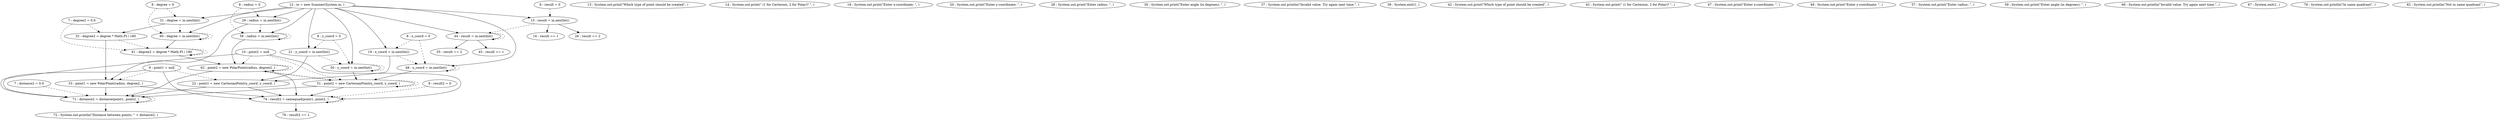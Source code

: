 digraph G {
"7 : degree2 = 0.0"
"7 : degree2 = 0.0" -> "61 : degree2 = degree * Math.PI / 180" [style=dashed]
"7 : degree2 = 0.0" -> "32 : degree2 = degree * Math.PI / 180" [style=dashed]
"7 : distance2 = 0.0"
"7 : distance2 = 0.0" -> "71 : distance2 = distance(point1, point2, )" [style=dashed]
"8 : degree = 0"
"8 : degree = 0" -> "60 : degree = in.nextInt()" [style=dashed]
"8 : degree = 0" -> "31 : degree = in.nextInt()" [style=dashed]
"8 : x_coord = 0"
"8 : x_coord = 0" -> "48 : x_coord = in.nextInt()" [style=dashed]
"8 : x_coord = 0" -> "19 : x_coord = in.nextInt()" [style=dashed]
"8 : y_coord = 0"
"8 : y_coord = 0" -> "21 : y_coord = in.nextInt()" [style=dashed]
"8 : y_coord = 0" -> "50 : y_coord = in.nextInt()" [style=dashed]
"8 : radius = 0"
"8 : radius = 0" -> "29 : radius = in.nextInt()" [style=dashed]
"8 : radius = 0" -> "58 : radius = in.nextInt()" [style=dashed]
"8 : result = 0"
"8 : result = 0" -> "15 : result = in.nextInt()" [style=dashed]
"8 : result2 = 0"
"8 : result2 = 0" -> "74 : result2 = samequad(point1, point2, )" [style=dashed]
"9 : point1 = null"
"9 : point1 = null" -> "71 : distance2 = distance(point1, point2, )"
"9 : point1 = null" -> "74 : result2 = samequad(point1, point2, )"
"9 : point1 = null" -> "33 : point1 = new PolarPoint(radius, degree2, )" [style=dashed]
"9 : point1 = null" -> "22 : point1 = new CartesianPoint(x_coord, y_coord, )" [style=dashed]
"10 : point2 = null"
"10 : point2 = null" -> "71 : distance2 = distance(point1, point2, )"
"10 : point2 = null" -> "74 : result2 = samequad(point1, point2, )"
"10 : point2 = null" -> "62 : point2 = new PolarPoint(radius, degree2, )" [style=dashed]
"10 : point2 = null" -> "51 : point2 = new CartesianPoint(x_coord, y_coord, )" [style=dashed]
"12 : in = new Scanner(System.in, )"
"12 : in = new Scanner(System.in, )" -> "21 : y_coord = in.nextInt()"
"12 : in = new Scanner(System.in, )" -> "29 : radius = in.nextInt()"
"12 : in = new Scanner(System.in, )" -> "48 : x_coord = in.nextInt()"
"12 : in = new Scanner(System.in, )" -> "50 : y_coord = in.nextInt()"
"12 : in = new Scanner(System.in, )" -> "19 : x_coord = in.nextInt()"
"12 : in = new Scanner(System.in, )" -> "44 : result = in.nextInt()"
"12 : in = new Scanner(System.in, )" -> "60 : degree = in.nextInt()"
"12 : in = new Scanner(System.in, )" -> "31 : degree = in.nextInt()"
"12 : in = new Scanner(System.in, )" -> "58 : radius = in.nextInt()"
"12 : in = new Scanner(System.in, )" -> "15 : result = in.nextInt()"
"13 : System.out.print(\"Which type of point should be created\", )"
"14 : System.out.print(\" (1 for Cartesion, 2 for Polar)? \", )"
"15 : result = in.nextInt()"
"15 : result = in.nextInt()" -> "16 : result == 1"
"15 : result = in.nextInt()" -> "26 : result == 2"
"15 : result = in.nextInt()" -> "44 : result = in.nextInt()" [style=dashed]
"16 : result == 1"
"18 : System.out.print(\"Enter x-coordinate: \", )"
"19 : x_coord = in.nextInt()"
"19 : x_coord = in.nextInt()" -> "22 : point1 = new CartesianPoint(x_coord, y_coord, )"
"19 : x_coord = in.nextInt()" -> "48 : x_coord = in.nextInt()" [style=dashed]
"20 : System.out.print(\"Enter y-coordinate: \", )"
"21 : y_coord = in.nextInt()"
"21 : y_coord = in.nextInt()" -> "22 : point1 = new CartesianPoint(x_coord, y_coord, )"
"21 : y_coord = in.nextInt()" -> "50 : y_coord = in.nextInt()" [style=dashed]
"22 : point1 = new CartesianPoint(x_coord, y_coord, )"
"22 : point1 = new CartesianPoint(x_coord, y_coord, )" -> "71 : distance2 = distance(point1, point2, )"
"22 : point1 = new CartesianPoint(x_coord, y_coord, )" -> "74 : result2 = samequad(point1, point2, )"
"26 : result == 2"
"28 : System.out.print(\"Enter radius: \", )"
"29 : radius = in.nextInt()"
"29 : radius = in.nextInt()" -> "33 : point1 = new PolarPoint(radius, degree2, )"
"29 : radius = in.nextInt()" -> "58 : radius = in.nextInt()" [style=dashed]
"30 : System.out.print(\"Enter angle (in degrees): \", )"
"31 : degree = in.nextInt()"
"31 : degree = in.nextInt()" -> "32 : degree2 = degree * Math.PI / 180"
"31 : degree = in.nextInt()" -> "60 : degree = in.nextInt()" [style=dashed]
"32 : degree2 = degree * Math.PI / 180"
"32 : degree2 = degree * Math.PI / 180" -> "33 : point1 = new PolarPoint(radius, degree2, )"
"32 : degree2 = degree * Math.PI / 180" -> "61 : degree2 = degree * Math.PI / 180" [style=dashed]
"33 : point1 = new PolarPoint(radius, degree2, )"
"33 : point1 = new PolarPoint(radius, degree2, )" -> "71 : distance2 = distance(point1, point2, )"
"33 : point1 = new PolarPoint(radius, degree2, )" -> "74 : result2 = samequad(point1, point2, )"
"37 : System.out.println(\"Invalid value. Try again next time.\", )"
"38 : System.exit(1, )"
"42 : System.out.print(\"Which type of point should be created\", )"
"43 : System.out.print(\" (1 for Cartesion, 2 for Polar)? \", )"
"44 : result = in.nextInt()"
"44 : result = in.nextInt()" -> "55 : result == 2"
"44 : result = in.nextInt()" -> "45 : result == 1"
"44 : result = in.nextInt()" -> "44 : result = in.nextInt()" [style=dashed]
"45 : result == 1"
"47 : System.out.print(\"Enter x-coordinate: \", )"
"48 : x_coord = in.nextInt()"
"48 : x_coord = in.nextInt()" -> "51 : point2 = new CartesianPoint(x_coord, y_coord, )"
"48 : x_coord = in.nextInt()" -> "48 : x_coord = in.nextInt()" [style=dashed]
"49 : System.out.print(\"Enter y-coordinate: \", )"
"50 : y_coord = in.nextInt()"
"50 : y_coord = in.nextInt()" -> "51 : point2 = new CartesianPoint(x_coord, y_coord, )"
"50 : y_coord = in.nextInt()" -> "50 : y_coord = in.nextInt()" [style=dashed]
"51 : point2 = new CartesianPoint(x_coord, y_coord, )"
"51 : point2 = new CartesianPoint(x_coord, y_coord, )" -> "71 : distance2 = distance(point1, point2, )"
"51 : point2 = new CartesianPoint(x_coord, y_coord, )" -> "74 : result2 = samequad(point1, point2, )"
"51 : point2 = new CartesianPoint(x_coord, y_coord, )" -> "62 : point2 = new PolarPoint(radius, degree2, )" [style=dashed]
"51 : point2 = new CartesianPoint(x_coord, y_coord, )" -> "51 : point2 = new CartesianPoint(x_coord, y_coord, )" [style=dashed]
"55 : result == 2"
"57 : System.out.print(\"Enter radius: \", )"
"58 : radius = in.nextInt()"
"58 : radius = in.nextInt()" -> "62 : point2 = new PolarPoint(radius, degree2, )"
"58 : radius = in.nextInt()" -> "58 : radius = in.nextInt()" [style=dashed]
"59 : System.out.print(\"Enter angle (in degrees): \", )"
"60 : degree = in.nextInt()"
"60 : degree = in.nextInt()" -> "61 : degree2 = degree * Math.PI / 180"
"60 : degree = in.nextInt()" -> "60 : degree = in.nextInt()" [style=dashed]
"61 : degree2 = degree * Math.PI / 180"
"61 : degree2 = degree * Math.PI / 180" -> "62 : point2 = new PolarPoint(radius, degree2, )"
"61 : degree2 = degree * Math.PI / 180" -> "61 : degree2 = degree * Math.PI / 180" [style=dashed]
"62 : point2 = new PolarPoint(radius, degree2, )"
"62 : point2 = new PolarPoint(radius, degree2, )" -> "71 : distance2 = distance(point1, point2, )"
"62 : point2 = new PolarPoint(radius, degree2, )" -> "74 : result2 = samequad(point1, point2, )"
"62 : point2 = new PolarPoint(radius, degree2, )" -> "62 : point2 = new PolarPoint(radius, degree2, )" [style=dashed]
"62 : point2 = new PolarPoint(radius, degree2, )" -> "51 : point2 = new CartesianPoint(x_coord, y_coord, )" [style=dashed]
"66 : System.out.println(\"Invalid value. Try again next time.\", )"
"67 : System.exit(1, )"
"71 : distance2 = distance(point1, point2, )"
"71 : distance2 = distance(point1, point2, )" -> "72 : System.out.println(\"Distance between points: \" + distance2, )"
"71 : distance2 = distance(point1, point2, )" -> "71 : distance2 = distance(point1, point2, )" [style=dashed]
"72 : System.out.println(\"Distance between points: \" + distance2, )"
"74 : result2 = samequad(point1, point2, )"
"74 : result2 = samequad(point1, point2, )" -> "76 : result2 == 1"
"74 : result2 = samequad(point1, point2, )" -> "74 : result2 = samequad(point1, point2, )" [style=dashed]
"76 : result2 == 1"
"78 : System.out.println(\"In same quadrant\", )"
"82 : System.out.println(\"Not in same quadrant\", )"
}